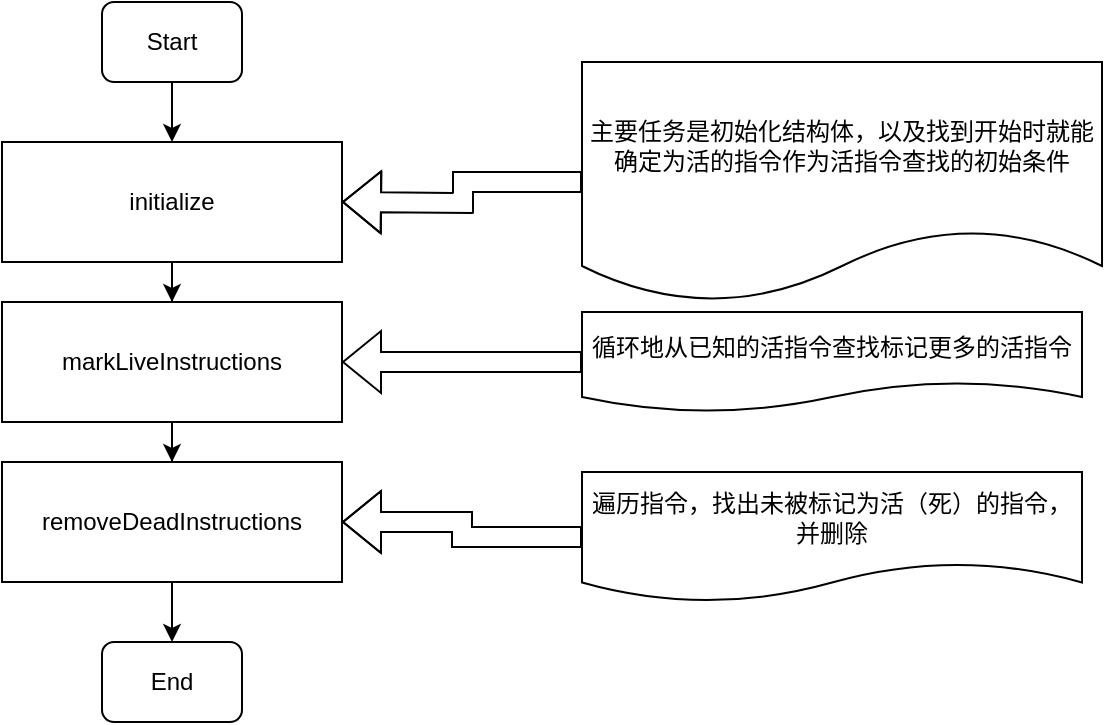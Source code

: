 <mxfile version="12.3.8" type="device" pages="1"><diagram id="jTWdVMPXD9WpoGdPqisD" name="Page-1"><mxGraphModel dx="1038" dy="530" grid="1" gridSize="10" guides="1" tooltips="1" connect="1" arrows="1" fold="1" page="1" pageScale="1" pageWidth="827" pageHeight="1169" math="0" shadow="0"><root><mxCell id="0"/><mxCell id="1" parent="0"/><mxCell id="YXQu9cl0nd7gyEZb0nwP-4" value="" style="edgeStyle=orthogonalEdgeStyle;rounded=0;orthogonalLoop=1;jettySize=auto;html=1;" edge="1" parent="1" source="YXQu9cl0nd7gyEZb0nwP-1" target="YXQu9cl0nd7gyEZb0nwP-3"><mxGeometry relative="1" as="geometry"/></mxCell><mxCell id="YXQu9cl0nd7gyEZb0nwP-1" value="Start" style="rounded=1;whiteSpace=wrap;html=1;" vertex="1" parent="1"><mxGeometry x="260" y="50" width="70" height="40" as="geometry"/></mxCell><mxCell id="YXQu9cl0nd7gyEZb0nwP-2" value="End" style="rounded=1;whiteSpace=wrap;html=1;" vertex="1" parent="1"><mxGeometry x="260" y="370" width="70" height="40" as="geometry"/></mxCell><mxCell id="YXQu9cl0nd7gyEZb0nwP-8" value="" style="edgeStyle=orthogonalEdgeStyle;rounded=0;orthogonalLoop=1;jettySize=auto;html=1;" edge="1" parent="1" source="YXQu9cl0nd7gyEZb0nwP-3" target="YXQu9cl0nd7gyEZb0nwP-5"><mxGeometry relative="1" as="geometry"/></mxCell><mxCell id="YXQu9cl0nd7gyEZb0nwP-3" value="initialize" style="rounded=0;whiteSpace=wrap;html=1;" vertex="1" parent="1"><mxGeometry x="210" y="120" width="170" height="60" as="geometry"/></mxCell><mxCell id="YXQu9cl0nd7gyEZb0nwP-16" value="" style="edgeStyle=orthogonalEdgeStyle;rounded=0;orthogonalLoop=1;jettySize=auto;html=1;" edge="1" parent="1" source="YXQu9cl0nd7gyEZb0nwP-5" target="YXQu9cl0nd7gyEZb0nwP-12"><mxGeometry relative="1" as="geometry"/></mxCell><mxCell id="YXQu9cl0nd7gyEZb0nwP-5" value="markLiveInstructions" style="rounded=0;whiteSpace=wrap;html=1;" vertex="1" parent="1"><mxGeometry x="210" y="200" width="170" height="60" as="geometry"/></mxCell><mxCell id="YXQu9cl0nd7gyEZb0nwP-20" value="" style="edgeStyle=orthogonalEdgeStyle;rounded=0;orthogonalLoop=1;jettySize=auto;html=1;" edge="1" parent="1" source="YXQu9cl0nd7gyEZb0nwP-12" target="YXQu9cl0nd7gyEZb0nwP-2"><mxGeometry relative="1" as="geometry"/></mxCell><mxCell id="YXQu9cl0nd7gyEZb0nwP-12" value="removeDeadInstructions" style="rounded=0;whiteSpace=wrap;html=1;" vertex="1" parent="1"><mxGeometry x="210" y="280" width="170" height="60" as="geometry"/></mxCell><mxCell id="YXQu9cl0nd7gyEZb0nwP-32" style="edgeStyle=orthogonalEdgeStyle;shape=flexArrow;rounded=0;orthogonalLoop=1;jettySize=auto;html=1;exitX=0;exitY=0.5;exitDx=0;exitDy=0;" edge="1" parent="1" source="YXQu9cl0nd7gyEZb0nwP-22"><mxGeometry relative="1" as="geometry"><mxPoint x="380" y="150" as="targetPoint"/></mxGeometry></mxCell><mxCell id="YXQu9cl0nd7gyEZb0nwP-22" value="主要任务是初始化结构体，以及找到开始时就能确定为活的指令作为活指令查找的初始条件" style="shape=document;whiteSpace=wrap;html=1;boundedLbl=1;" vertex="1" parent="1"><mxGeometry x="500" y="80" width="260" height="120" as="geometry"/></mxCell><mxCell id="YXQu9cl0nd7gyEZb0nwP-31" style="edgeStyle=orthogonalEdgeStyle;rounded=0;orthogonalLoop=1;jettySize=auto;html=1;exitX=0;exitY=0.5;exitDx=0;exitDy=0;shape=flexArrow;" edge="1" parent="1" source="YXQu9cl0nd7gyEZb0nwP-29" target="YXQu9cl0nd7gyEZb0nwP-5"><mxGeometry relative="1" as="geometry"/></mxCell><mxCell id="YXQu9cl0nd7gyEZb0nwP-29" value="循环地从已知的活指令查找标记更多的活指令" style="shape=document;whiteSpace=wrap;html=1;boundedLbl=1;" vertex="1" parent="1"><mxGeometry x="500" y="205" width="250" height="50" as="geometry"/></mxCell><mxCell id="YXQu9cl0nd7gyEZb0nwP-34" style="edgeStyle=orthogonalEdgeStyle;shape=flexArrow;rounded=0;orthogonalLoop=1;jettySize=auto;html=1;exitX=0;exitY=0.5;exitDx=0;exitDy=0;entryX=1;entryY=0.5;entryDx=0;entryDy=0;" edge="1" parent="1" source="YXQu9cl0nd7gyEZb0nwP-33" target="YXQu9cl0nd7gyEZb0nwP-12"><mxGeometry relative="1" as="geometry"/></mxCell><mxCell id="YXQu9cl0nd7gyEZb0nwP-33" value="遍历指令，找出未被标记为活（死）的指令，并删除&lt;br&gt;" style="shape=document;whiteSpace=wrap;html=1;boundedLbl=1;" vertex="1" parent="1"><mxGeometry x="500" y="285" width="250" height="65" as="geometry"/></mxCell></root></mxGraphModel></diagram></mxfile>